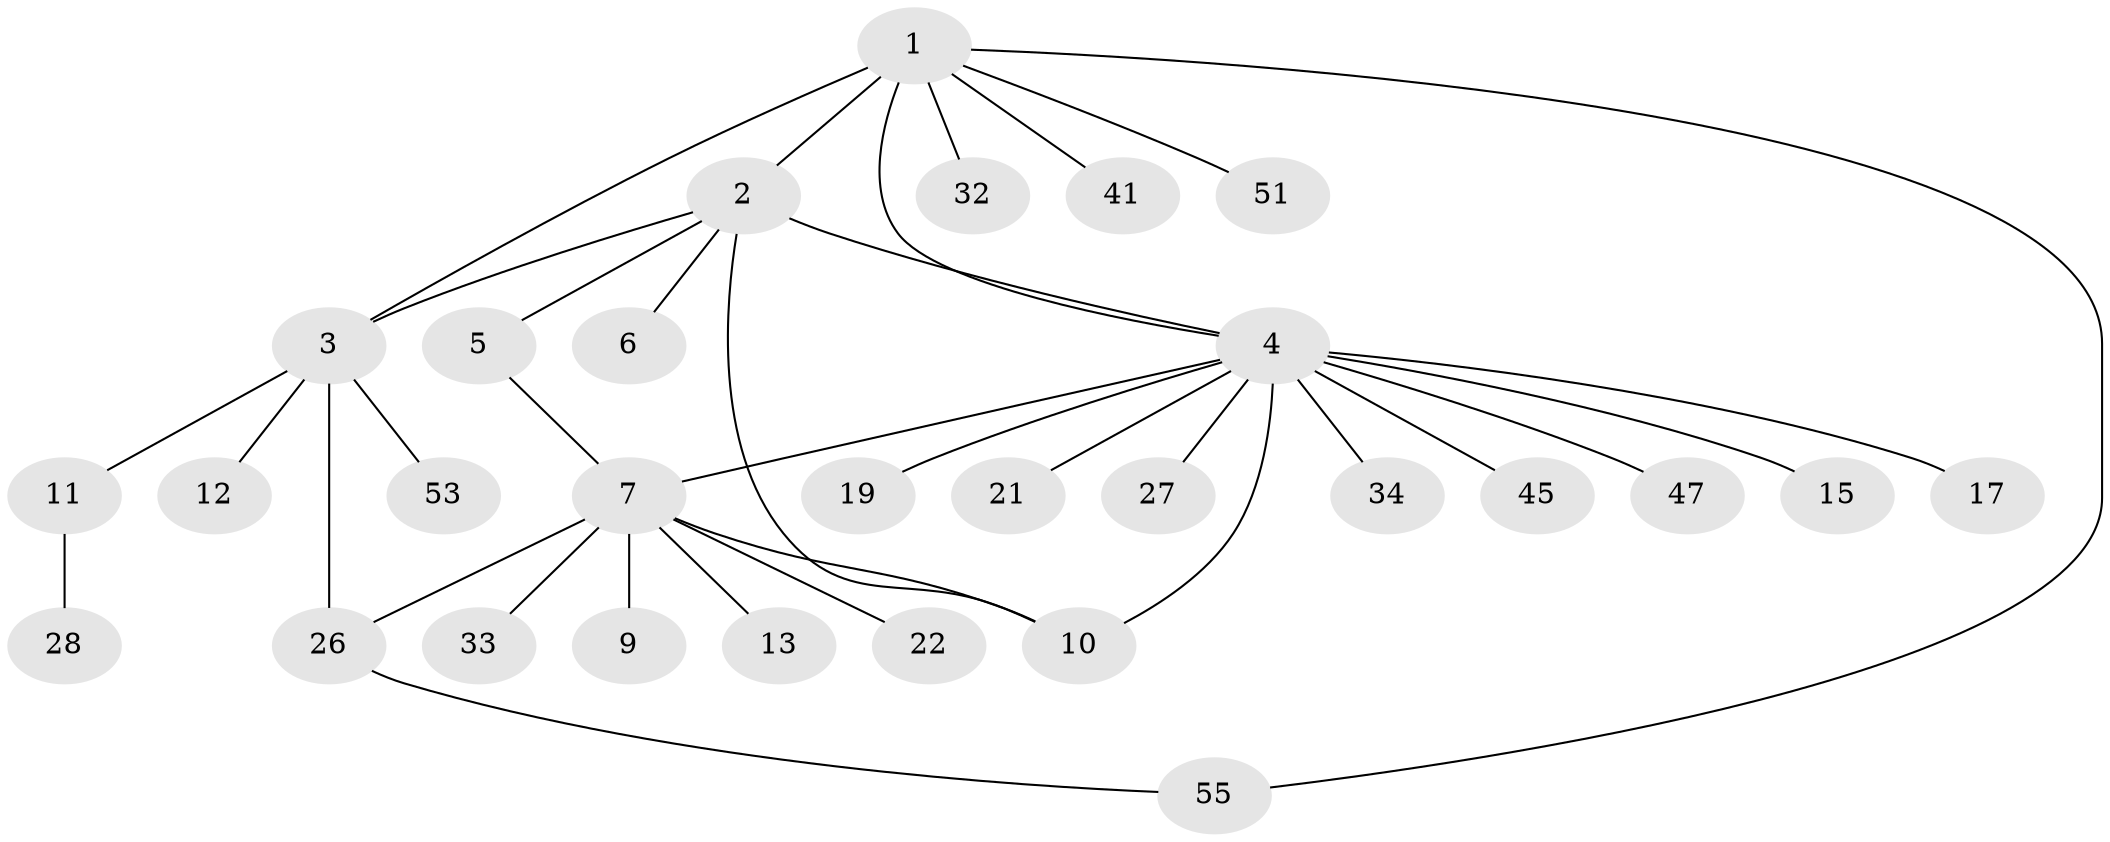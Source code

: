// original degree distribution, {8: 0.017241379310344827, 12: 0.017241379310344827, 7: 0.017241379310344827, 11: 0.017241379310344827, 2: 0.25862068965517243, 1: 0.5344827586206896, 10: 0.034482758620689655, 4: 0.017241379310344827, 9: 0.017241379310344827, 5: 0.034482758620689655, 3: 0.034482758620689655}
// Generated by graph-tools (version 1.1) at 2025/14/03/09/25 04:14:29]
// undirected, 29 vertices, 35 edges
graph export_dot {
graph [start="1"]
  node [color=gray90,style=filled];
  1 [super="+52"];
  2 [super="+29+18+31+20"];
  3;
  4 [super="+8+23"];
  5;
  6;
  7 [super="+30"];
  9;
  10 [super="+16"];
  11;
  12;
  13;
  15;
  17;
  19 [super="+44"];
  21;
  22;
  26;
  27 [super="+39+38"];
  28;
  32;
  33 [super="+42"];
  34;
  41;
  45;
  47;
  51;
  53;
  55;
  1 -- 2;
  1 -- 3 [weight=2];
  1 -- 4;
  1 -- 32;
  1 -- 41;
  1 -- 51;
  1 -- 55;
  2 -- 4 [weight=3];
  2 -- 5;
  2 -- 6;
  2 -- 10 [weight=2];
  2 -- 3;
  3 -- 11;
  3 -- 12;
  3 -- 26;
  3 -- 53;
  4 -- 15 [weight=2];
  4 -- 17;
  4 -- 19;
  4 -- 45;
  4 -- 47;
  4 -- 10 [weight=3];
  4 -- 34;
  4 -- 7;
  4 -- 21;
  4 -- 27;
  5 -- 7;
  7 -- 9;
  7 -- 10 [weight=2];
  7 -- 13;
  7 -- 22;
  7 -- 33;
  7 -- 26;
  11 -- 28;
  26 -- 55;
}
